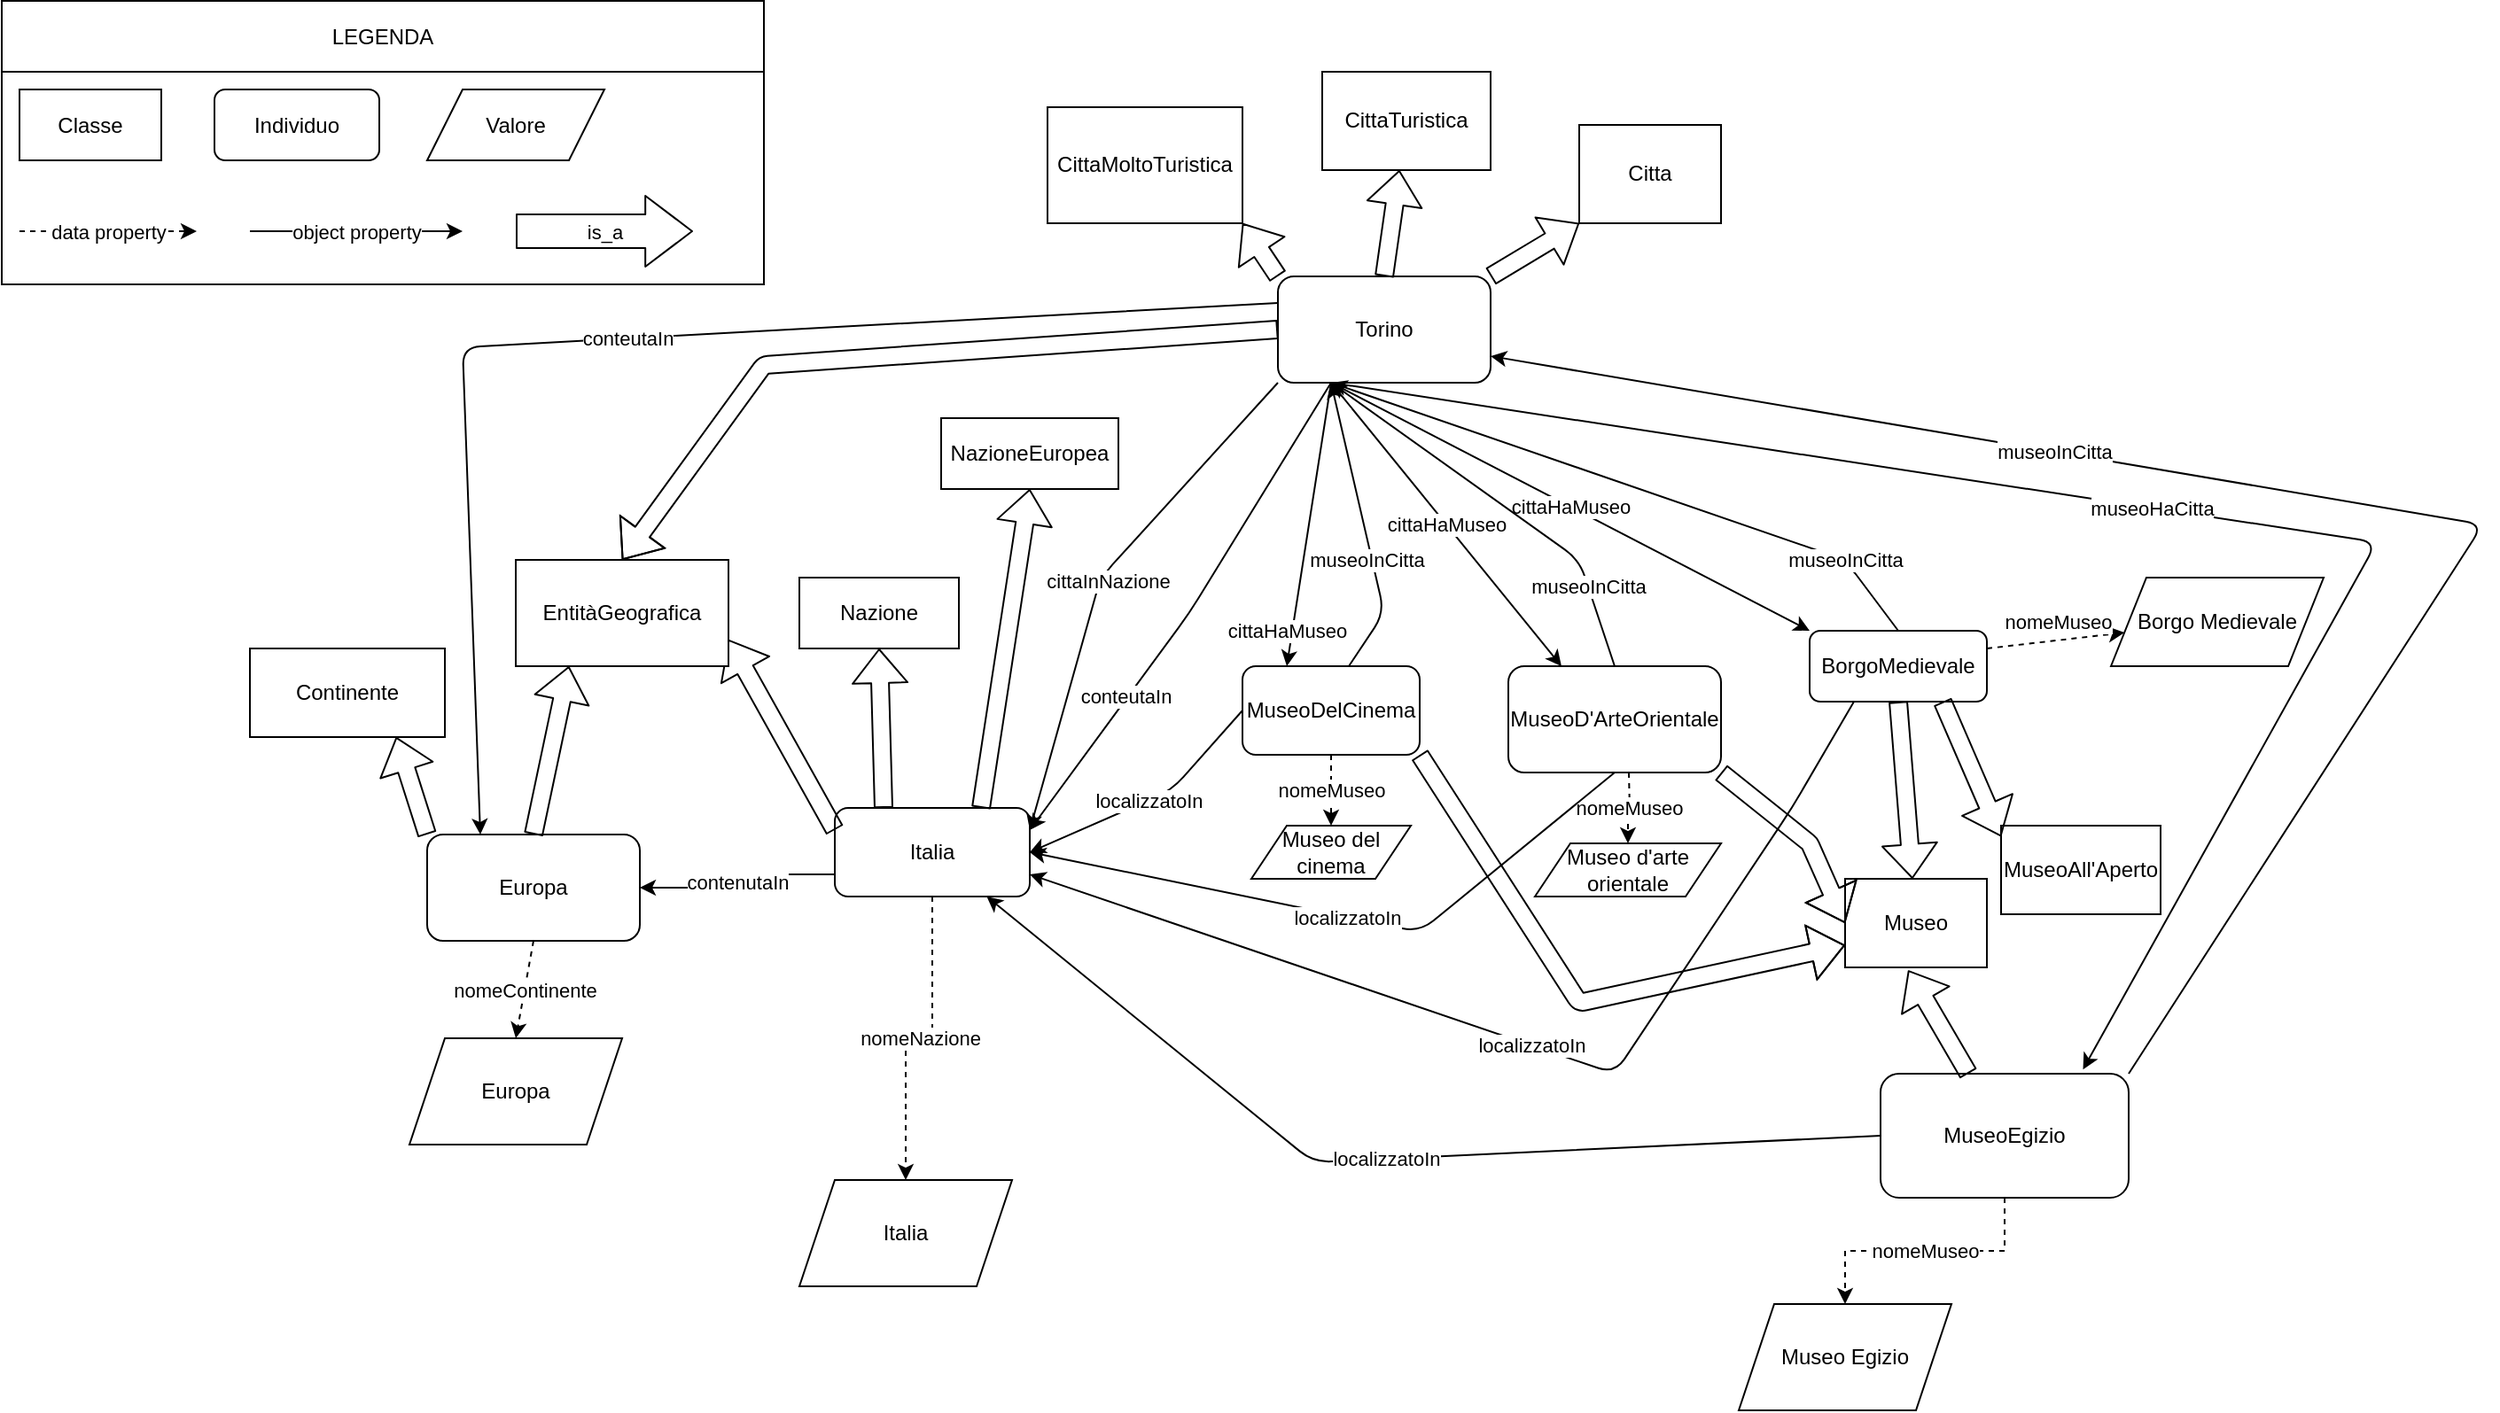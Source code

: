 <mxfile version="14.3.0" type="device"><diagram id="0SPWddev2w92TRtkGESH" name="Page-1"><mxGraphModel dx="999" dy="701" grid="1" gridSize="10" guides="1" tooltips="1" connect="1" arrows="1" fold="1" page="1" pageScale="1" pageWidth="827" pageHeight="1169" math="0" shadow="0"><root><mxCell id="0"/><mxCell id="1" parent="0"/><mxCell id="55pW_U8rwE6801E2qpAN-1" value="LEGENDA" style="rounded=0;whiteSpace=wrap;html=1;" vertex="1" parent="1"><mxGeometry x="850" y="14.5" width="430" height="40" as="geometry"/></mxCell><mxCell id="55pW_U8rwE6801E2qpAN-2" value="" style="rounded=0;whiteSpace=wrap;html=1;" vertex="1" parent="1"><mxGeometry x="850" y="54.5" width="430" height="120" as="geometry"/></mxCell><mxCell id="55pW_U8rwE6801E2qpAN-3" value="Classe" style="rounded=0;whiteSpace=wrap;html=1;" vertex="1" parent="1"><mxGeometry x="860" y="64.5" width="80" height="40" as="geometry"/></mxCell><mxCell id="55pW_U8rwE6801E2qpAN-4" value="Individuo" style="rounded=1;whiteSpace=wrap;html=1;" vertex="1" parent="1"><mxGeometry x="970" y="64.5" width="93" height="40" as="geometry"/></mxCell><mxCell id="55pW_U8rwE6801E2qpAN-5" value="Valore" style="shape=parallelogram;perimeter=parallelogramPerimeter;whiteSpace=wrap;html=1;fixedSize=1;" vertex="1" parent="1"><mxGeometry x="1090" y="64.5" width="100" height="40" as="geometry"/></mxCell><mxCell id="55pW_U8rwE6801E2qpAN-6" value="data property" style="endArrow=classic;html=1;dashed=1;" edge="1" parent="1"><mxGeometry width="50" height="50" relative="1" as="geometry"><mxPoint x="860" y="144.5" as="sourcePoint"/><mxPoint x="960" y="144.5" as="targetPoint"/></mxGeometry></mxCell><mxCell id="55pW_U8rwE6801E2qpAN-7" value="object property" style="endArrow=classic;html=1;" edge="1" parent="1"><mxGeometry width="50" height="50" relative="1" as="geometry"><mxPoint x="990" y="144.5" as="sourcePoint"/><mxPoint x="1110" y="144.5" as="targetPoint"/></mxGeometry></mxCell><mxCell id="55pW_U8rwE6801E2qpAN-8" value="is_a" style="shape=flexArrow;endArrow=classic;html=1;width=19;endSize=8.47;" edge="1" parent="1"><mxGeometry width="50" height="50" relative="1" as="geometry"><mxPoint x="1140" y="144.5" as="sourcePoint"/><mxPoint x="1240" y="144.5" as="targetPoint"/></mxGeometry></mxCell><mxCell id="55pW_U8rwE6801E2qpAN-21" value="nomeMuseo" style="edgeStyle=orthogonalEdgeStyle;rounded=0;orthogonalLoop=1;jettySize=auto;html=1;dashed=1;exitX=0.5;exitY=1;exitDx=0;exitDy=0;" edge="1" parent="1" source="55pW_U8rwE6801E2qpAN-9" target="55pW_U8rwE6801E2qpAN-20"><mxGeometry relative="1" as="geometry"><mxPoint x="1880" y="410" as="sourcePoint"/></mxGeometry></mxCell><mxCell id="55pW_U8rwE6801E2qpAN-9" value="MuseoEgizio" style="rounded=1;whiteSpace=wrap;html=1;" vertex="1" parent="1"><mxGeometry x="1910" y="620" width="140" height="70" as="geometry"/></mxCell><mxCell id="55pW_U8rwE6801E2qpAN-10" value="" style="shape=flexArrow;endArrow=classic;html=1;entryX=0.445;entryY=1.033;entryDx=0;entryDy=0;entryPerimeter=0;" edge="1" parent="1" source="55pW_U8rwE6801E2qpAN-9" target="55pW_U8rwE6801E2qpAN-11"><mxGeometry width="50" height="50" relative="1" as="geometry"><mxPoint x="1270" y="440" as="sourcePoint"/><mxPoint x="1320" y="390" as="targetPoint"/></mxGeometry></mxCell><mxCell id="55pW_U8rwE6801E2qpAN-11" value="Museo" style="rounded=0;whiteSpace=wrap;html=1;" vertex="1" parent="1"><mxGeometry x="1890" y="510" width="80" height="50" as="geometry"/></mxCell><mxCell id="55pW_U8rwE6801E2qpAN-32" value="nomeNazione" style="edgeStyle=orthogonalEdgeStyle;rounded=0;orthogonalLoop=1;jettySize=auto;html=1;exitX=0.5;exitY=1;exitDx=0;exitDy=0;entryX=0.5;entryY=0;entryDx=0;entryDy=0;dashed=1;" edge="1" parent="1" source="55pW_U8rwE6801E2qpAN-13" target="55pW_U8rwE6801E2qpAN-31"><mxGeometry relative="1" as="geometry"/></mxCell><mxCell id="55pW_U8rwE6801E2qpAN-62" value="contenutaIn" style="edgeStyle=orthogonalEdgeStyle;rounded=0;orthogonalLoop=1;jettySize=auto;html=1;exitX=0;exitY=0.75;exitDx=0;exitDy=0;entryX=1;entryY=0.5;entryDx=0;entryDy=0;" edge="1" parent="1" source="55pW_U8rwE6801E2qpAN-13" target="55pW_U8rwE6801E2qpAN-29"><mxGeometry relative="1" as="geometry"/></mxCell><mxCell id="55pW_U8rwE6801E2qpAN-13" value="Italia" style="rounded=1;whiteSpace=wrap;html=1;" vertex="1" parent="1"><mxGeometry x="1320" y="470" width="110" height="50" as="geometry"/></mxCell><mxCell id="55pW_U8rwE6801E2qpAN-14" value="Torino" style="rounded=1;whiteSpace=wrap;html=1;" vertex="1" parent="1"><mxGeometry x="1570" y="170" width="120" height="60" as="geometry"/></mxCell><mxCell id="55pW_U8rwE6801E2qpAN-17" value="localizzatoIn" style="endArrow=classic;html=1;exitX=0;exitY=0.5;exitDx=0;exitDy=0;" edge="1" parent="1" source="55pW_U8rwE6801E2qpAN-9" target="55pW_U8rwE6801E2qpAN-13"><mxGeometry width="50" height="50" relative="1" as="geometry"><mxPoint x="1340" y="420" as="sourcePoint"/><mxPoint x="1390" y="370" as="targetPoint"/><Array as="points"><mxPoint x="1590" y="670"/></Array></mxGeometry></mxCell><mxCell id="55pW_U8rwE6801E2qpAN-19" value="museoInCitta" style="endArrow=classic;html=1;exitX=1;exitY=0;exitDx=0;exitDy=0;entryX=1;entryY=0.75;entryDx=0;entryDy=0;" edge="1" parent="1" source="55pW_U8rwE6801E2qpAN-9" target="55pW_U8rwE6801E2qpAN-14"><mxGeometry x="0.311" width="50" height="50" relative="1" as="geometry"><mxPoint x="980" y="460" as="sourcePoint"/><mxPoint x="1030" y="410" as="targetPoint"/><Array as="points"><mxPoint x="2250" y="310"/></Array><mxPoint as="offset"/></mxGeometry></mxCell><mxCell id="55pW_U8rwE6801E2qpAN-20" value="Museo Egizio" style="shape=parallelogram;perimeter=parallelogramPerimeter;whiteSpace=wrap;html=1;fixedSize=1;" vertex="1" parent="1"><mxGeometry x="1830" y="750" width="120" height="60" as="geometry"/></mxCell><mxCell id="55pW_U8rwE6801E2qpAN-22" value="" style="shape=flexArrow;endArrow=classic;html=1;exitX=0;exitY=0.25;exitDx=0;exitDy=0;entryX=1;entryY=0.75;entryDx=0;entryDy=0;" edge="1" parent="1" source="55pW_U8rwE6801E2qpAN-13" target="55pW_U8rwE6801E2qpAN-25"><mxGeometry width="50" height="50" relative="1" as="geometry"><mxPoint x="1380" y="330" as="sourcePoint"/><mxPoint x="1370" y="310" as="targetPoint"/></mxGeometry></mxCell><mxCell id="55pW_U8rwE6801E2qpAN-23" value="" style="shape=flexArrow;endArrow=classic;html=1;exitX=0.25;exitY=0;exitDx=0;exitDy=0;entryX=0.5;entryY=1;entryDx=0;entryDy=0;" edge="1" parent="1" source="55pW_U8rwE6801E2qpAN-13" target="55pW_U8rwE6801E2qpAN-26"><mxGeometry width="50" height="50" relative="1" as="geometry"><mxPoint x="1470" y="340" as="sourcePoint"/><mxPoint x="1470" y="280" as="targetPoint"/></mxGeometry></mxCell><mxCell id="55pW_U8rwE6801E2qpAN-24" value="" style="shape=flexArrow;endArrow=classic;html=1;exitX=0.75;exitY=0;exitDx=0;exitDy=0;entryX=0.5;entryY=1;entryDx=0;entryDy=0;" edge="1" parent="1" source="55pW_U8rwE6801E2qpAN-13" target="55pW_U8rwE6801E2qpAN-27"><mxGeometry width="50" height="50" relative="1" as="geometry"><mxPoint x="1540" y="330" as="sourcePoint"/><mxPoint x="1550" y="290" as="targetPoint"/></mxGeometry></mxCell><mxCell id="55pW_U8rwE6801E2qpAN-25" value="EntitàGeografica" style="rounded=0;whiteSpace=wrap;html=1;" vertex="1" parent="1"><mxGeometry x="1140" y="330" width="120" height="60" as="geometry"/></mxCell><mxCell id="55pW_U8rwE6801E2qpAN-26" value="Nazione" style="rounded=0;whiteSpace=wrap;html=1;" vertex="1" parent="1"><mxGeometry x="1300" y="340" width="90" height="40" as="geometry"/></mxCell><mxCell id="55pW_U8rwE6801E2qpAN-29" value="Europa" style="rounded=1;whiteSpace=wrap;html=1;" vertex="1" parent="1"><mxGeometry x="1090" y="485" width="120" height="60" as="geometry"/></mxCell><mxCell id="55pW_U8rwE6801E2qpAN-31" value="Italia" style="shape=parallelogram;perimeter=parallelogramPerimeter;whiteSpace=wrap;html=1;fixedSize=1;" vertex="1" parent="1"><mxGeometry x="1300" y="680" width="120" height="60" as="geometry"/></mxCell><mxCell id="55pW_U8rwE6801E2qpAN-34" value="" style="shape=flexArrow;endArrow=classic;html=1;exitX=0.5;exitY=0;exitDx=0;exitDy=0;entryX=0.25;entryY=1;entryDx=0;entryDy=0;" edge="1" parent="1" source="55pW_U8rwE6801E2qpAN-29" target="55pW_U8rwE6801E2qpAN-25"><mxGeometry width="50" height="50" relative="1" as="geometry"><mxPoint x="1020" y="400" as="sourcePoint"/><mxPoint x="1070" y="350" as="targetPoint"/></mxGeometry></mxCell><mxCell id="55pW_U8rwE6801E2qpAN-35" value="" style="shape=flexArrow;endArrow=classic;html=1;exitX=0;exitY=0;exitDx=0;exitDy=0;entryX=0.75;entryY=1;entryDx=0;entryDy=0;" edge="1" parent="1" source="55pW_U8rwE6801E2qpAN-29" target="55pW_U8rwE6801E2qpAN-36"><mxGeometry width="50" height="50" relative="1" as="geometry"><mxPoint x="1000" y="410" as="sourcePoint"/><mxPoint x="1050" y="360" as="targetPoint"/></mxGeometry></mxCell><mxCell id="55pW_U8rwE6801E2qpAN-36" value="Continente" style="rounded=0;whiteSpace=wrap;html=1;" vertex="1" parent="1"><mxGeometry x="990" y="380" width="110" height="50" as="geometry"/></mxCell><mxCell id="55pW_U8rwE6801E2qpAN-37" value="Europa" style="shape=parallelogram;perimeter=parallelogramPerimeter;whiteSpace=wrap;html=1;fixedSize=1;" vertex="1" parent="1"><mxGeometry x="1080" y="600" width="120" height="60" as="geometry"/></mxCell><mxCell id="55pW_U8rwE6801E2qpAN-38" value="nomeContinente" style="endArrow=classic;html=1;exitX=0.5;exitY=1;exitDx=0;exitDy=0;entryX=0.5;entryY=0;entryDx=0;entryDy=0;dashed=1;" edge="1" parent="1" source="55pW_U8rwE6801E2qpAN-29" target="55pW_U8rwE6801E2qpAN-37"><mxGeometry width="50" height="50" relative="1" as="geometry"><mxPoint x="1110" y="510" as="sourcePoint"/><mxPoint x="1160" y="460" as="targetPoint"/></mxGeometry></mxCell><mxCell id="55pW_U8rwE6801E2qpAN-39" value="Citta&lt;span style=&quot;color: rgba(0 , 0 , 0 , 0) ; font-family: monospace ; font-size: 0px&quot;&gt;%3CmxGraphModel%3E%3Croot%3E%3CmxCell%20id%3D%220%22%2F%3E%3CmxCell%20id%3D%221%22%20parent%3D%220%22%2F%3E%3CmxCell%20id%3D%222%22%20value%3D%22Italia%22%20style%3D%22shape%3Dparallelogram%3Bperimeter%3DparallelogramPerimeter%3BwhiteSpace%3Dwrap%3Bhtml%3D1%3BfixedSize%3D1%3B%22%20vertex%3D%221%22%20parent%3D%221%22%3E%3CmxGeometry%20x%3D%221310%22%20y%3D%22480%22%20width%3D%22120%22%20height%3D%2260%22%20as%3D%22geometry%22%2F%3E%3C%2FmxCell%3E%3C%2Froot%3E%3C%2FmxGraphModel%3E&lt;/span&gt;" style="rounded=0;whiteSpace=wrap;html=1;" vertex="1" parent="1"><mxGeometry x="1740" y="84.5" width="80" height="55.5" as="geometry"/></mxCell><mxCell id="55pW_U8rwE6801E2qpAN-40" value="CittaMoltoTuristica" style="rounded=0;whiteSpace=wrap;html=1;" vertex="1" parent="1"><mxGeometry x="1440" y="74.5" width="110" height="65.5" as="geometry"/></mxCell><mxCell id="55pW_U8rwE6801E2qpAN-41" value="CittaTuristica" style="rounded=0;whiteSpace=wrap;html=1;" vertex="1" parent="1"><mxGeometry x="1595" y="54.5" width="95" height="55.5" as="geometry"/></mxCell><mxCell id="55pW_U8rwE6801E2qpAN-42" value="" style="shape=flexArrow;endArrow=classic;html=1;exitX=0;exitY=0.5;exitDx=0;exitDy=0;entryX=0.5;entryY=0;entryDx=0;entryDy=0;" edge="1" parent="1" source="55pW_U8rwE6801E2qpAN-14" target="55pW_U8rwE6801E2qpAN-25"><mxGeometry width="50" height="50" relative="1" as="geometry"><mxPoint x="1310" y="290" as="sourcePoint"/><mxPoint x="1360" y="240" as="targetPoint"/><Array as="points"><mxPoint x="1280" y="220"/></Array></mxGeometry></mxCell><mxCell id="55pW_U8rwE6801E2qpAN-46" value="" style="shape=flexArrow;endArrow=classic;html=1;exitX=0.5;exitY=0;exitDx=0;exitDy=0;" edge="1" parent="1" source="55pW_U8rwE6801E2qpAN-14" target="55pW_U8rwE6801E2qpAN-41"><mxGeometry width="50" height="50" relative="1" as="geometry"><mxPoint x="1540" y="160" as="sourcePoint"/><mxPoint x="1590" y="110" as="targetPoint"/></mxGeometry></mxCell><mxCell id="55pW_U8rwE6801E2qpAN-47" value="" style="shape=flexArrow;endArrow=classic;html=1;exitX=0;exitY=0;exitDx=0;exitDy=0;entryX=1;entryY=1;entryDx=0;entryDy=0;" edge="1" parent="1" source="55pW_U8rwE6801E2qpAN-14" target="55pW_U8rwE6801E2qpAN-40"><mxGeometry width="50" height="50" relative="1" as="geometry"><mxPoint x="1355" y="210" as="sourcePoint"/><mxPoint x="1405" y="160.0" as="targetPoint"/></mxGeometry></mxCell><mxCell id="55pW_U8rwE6801E2qpAN-48" value="" style="shape=flexArrow;endArrow=classic;html=1;entryX=0;entryY=1;entryDx=0;entryDy=0;exitX=1;exitY=0;exitDx=0;exitDy=0;" edge="1" parent="1" source="55pW_U8rwE6801E2qpAN-14" target="55pW_U8rwE6801E2qpAN-39"><mxGeometry width="50" height="50" relative="1" as="geometry"><mxPoint x="1630" y="180" as="sourcePoint"/><mxPoint x="1680" y="130.0" as="targetPoint"/></mxGeometry></mxCell><mxCell id="55pW_U8rwE6801E2qpAN-27" value="NazioneEuropea" style="rounded=0;whiteSpace=wrap;html=1;" vertex="1" parent="1"><mxGeometry x="1380" y="250" width="100" height="40" as="geometry"/></mxCell><mxCell id="55pW_U8rwE6801E2qpAN-52" value="cittaInNazione" style="endArrow=classic;html=1;exitX=0;exitY=1;exitDx=0;exitDy=0;entryX=1;entryY=0.25;entryDx=0;entryDy=0;" edge="1" parent="1" source="55pW_U8rwE6801E2qpAN-14" target="55pW_U8rwE6801E2qpAN-13"><mxGeometry x="0.009" y="4" width="50" height="50" relative="1" as="geometry"><mxPoint x="1534" y="220" as="sourcePoint"/><mxPoint x="1410" y="400" as="targetPoint"/><Array as="points"><mxPoint x="1470" y="340"/></Array><mxPoint as="offset"/></mxGeometry></mxCell><mxCell id="55pW_U8rwE6801E2qpAN-53" value="conteutaIn" style="endArrow=classic;html=1;exitX=0.25;exitY=1;exitDx=0;exitDy=0;entryX=1;entryY=0.25;entryDx=0;entryDy=0;" edge="1" parent="1" source="55pW_U8rwE6801E2qpAN-14" target="55pW_U8rwE6801E2qpAN-13"><mxGeometry x="0.387" y="-1" width="50" height="50" relative="1" as="geometry"><mxPoint x="1530" y="400" as="sourcePoint"/><mxPoint x="1580" y="350" as="targetPoint"/><Array as="points"><mxPoint x="1520" y="360"/></Array><mxPoint as="offset"/></mxGeometry></mxCell><mxCell id="55pW_U8rwE6801E2qpAN-55" value="conteutaIn" style="endArrow=classic;html=1;entryX=0.25;entryY=0;entryDx=0;entryDy=0;exitX=0;exitY=0.25;exitDx=0;exitDy=0;" edge="1" parent="1" source="55pW_U8rwE6801E2qpAN-14" target="55pW_U8rwE6801E2qpAN-29"><mxGeometry width="50" height="50" relative="1" as="geometry"><mxPoint x="1110" y="290" as="sourcePoint"/><mxPoint x="1160" y="240" as="targetPoint"/><Array as="points"><mxPoint x="1110" y="210"/></Array></mxGeometry></mxCell><mxCell id="55pW_U8rwE6801E2qpAN-56" value="BorgoMedievale" style="rounded=1;whiteSpace=wrap;html=1;" vertex="1" parent="1"><mxGeometry x="1870" y="370" width="100" height="40" as="geometry"/></mxCell><mxCell id="55pW_U8rwE6801E2qpAN-79" value="nomeMuseo" style="edgeStyle=orthogonalEdgeStyle;rounded=0;orthogonalLoop=1;jettySize=auto;html=1;dashed=1;" edge="1" parent="1" target="55pW_U8rwE6801E2qpAN-78"><mxGeometry relative="1" as="geometry"><mxPoint x="1768" y="450" as="sourcePoint"/></mxGeometry></mxCell><mxCell id="55pW_U8rwE6801E2qpAN-57" value="MuseoD'ArteOrientale" style="rounded=1;whiteSpace=wrap;html=1;" vertex="1" parent="1"><mxGeometry x="1700" y="390" width="120" height="60" as="geometry"/></mxCell><mxCell id="55pW_U8rwE6801E2qpAN-77" value="nomeMuseo" style="edgeStyle=orthogonalEdgeStyle;rounded=0;orthogonalLoop=1;jettySize=auto;html=1;dashed=1;" edge="1" parent="1" source="55pW_U8rwE6801E2qpAN-58" target="55pW_U8rwE6801E2qpAN-76"><mxGeometry relative="1" as="geometry"/></mxCell><mxCell id="55pW_U8rwE6801E2qpAN-58" value="MuseoDelCinema" style="rounded=1;whiteSpace=wrap;html=1;" vertex="1" parent="1"><mxGeometry x="1550" y="390" width="100" height="50" as="geometry"/></mxCell><mxCell id="55pW_U8rwE6801E2qpAN-60" value="cittaHaMuseo" style="endArrow=classic;html=1;exitX=0.25;exitY=1;exitDx=0;exitDy=0;entryX=0.25;entryY=0;entryDx=0;entryDy=0;" edge="1" parent="1" source="55pW_U8rwE6801E2qpAN-14" target="55pW_U8rwE6801E2qpAN-58"><mxGeometry x="0.756" y="-3" width="50" height="50" relative="1" as="geometry"><mxPoint x="1570" y="430" as="sourcePoint"/><mxPoint x="1620" y="380" as="targetPoint"/><mxPoint as="offset"/></mxGeometry></mxCell><mxCell id="55pW_U8rwE6801E2qpAN-63" value="museoHaCitta" style="endArrow=classic;html=1;exitX=0.25;exitY=1;exitDx=0;exitDy=0;entryX=0.816;entryY=-0.034;entryDx=0;entryDy=0;entryPerimeter=0;" edge="1" parent="1" source="55pW_U8rwE6801E2qpAN-14" target="55pW_U8rwE6801E2qpAN-9"><mxGeometry width="50" height="50" relative="1" as="geometry"><mxPoint x="1630" y="530" as="sourcePoint"/><mxPoint x="1680" y="480" as="targetPoint"/><Array as="points"><mxPoint x="2190" y="320"/></Array></mxGeometry></mxCell><mxCell id="55pW_U8rwE6801E2qpAN-65" value="cittaHaMuseo" style="endArrow=classic;html=1;exitX=0.25;exitY=1;exitDx=0;exitDy=0;entryX=0.25;entryY=0;entryDx=0;entryDy=0;" edge="1" parent="1" source="55pW_U8rwE6801E2qpAN-14" target="55pW_U8rwE6801E2qpAN-57"><mxGeometry width="50" height="50" relative="1" as="geometry"><mxPoint x="1690" y="350" as="sourcePoint"/><mxPoint x="1740" y="300" as="targetPoint"/></mxGeometry></mxCell><mxCell id="55pW_U8rwE6801E2qpAN-66" value="cittaHaMuseo" style="endArrow=classic;html=1;exitX=0.25;exitY=1;exitDx=0;exitDy=0;entryX=0;entryY=0;entryDx=0;entryDy=0;" edge="1" parent="1" source="55pW_U8rwE6801E2qpAN-14" target="55pW_U8rwE6801E2qpAN-56"><mxGeometry width="50" height="50" relative="1" as="geometry"><mxPoint x="1610" y="240" as="sourcePoint"/><mxPoint x="1710" y="390" as="targetPoint"/></mxGeometry></mxCell><mxCell id="55pW_U8rwE6801E2qpAN-67" value="localizzatoIn" style="endArrow=classic;html=1;exitX=0;exitY=0.5;exitDx=0;exitDy=0;entryX=1;entryY=0.5;entryDx=0;entryDy=0;" edge="1" parent="1" source="55pW_U8rwE6801E2qpAN-58" target="55pW_U8rwE6801E2qpAN-13"><mxGeometry width="50" height="50" relative="1" as="geometry"><mxPoint x="1510" y="510" as="sourcePoint"/><mxPoint x="1560" y="460" as="targetPoint"/><Array as="points"><mxPoint x="1510" y="460"/></Array></mxGeometry></mxCell><mxCell id="55pW_U8rwE6801E2qpAN-68" value="museoInCitta" style="endArrow=classic;html=1;exitX=0.5;exitY=0;exitDx=0;exitDy=0;" edge="1" parent="1" source="55pW_U8rwE6801E2qpAN-57"><mxGeometry x="-0.596" width="50" height="50" relative="1" as="geometry"><mxPoint x="1640" y="550" as="sourcePoint"/><mxPoint x="1600" y="230" as="targetPoint"/><Array as="points"><mxPoint x="1740" y="330"/></Array><mxPoint as="offset"/></mxGeometry></mxCell><mxCell id="55pW_U8rwE6801E2qpAN-69" value="museoInCitta" style="endArrow=classic;html=1;entryX=0.25;entryY=1;entryDx=0;entryDy=0;" edge="1" parent="1" target="55pW_U8rwE6801E2qpAN-14"><mxGeometry x="-0.203" y="3" width="50" height="50" relative="1" as="geometry"><mxPoint x="1610" y="390" as="sourcePoint"/><mxPoint x="1660" y="340" as="targetPoint"/><Array as="points"><mxPoint x="1630" y="360"/></Array><mxPoint as="offset"/></mxGeometry></mxCell><mxCell id="55pW_U8rwE6801E2qpAN-70" value="museoInCitta" style="endArrow=classic;html=1;exitX=0.5;exitY=0;exitDx=0;exitDy=0;" edge="1" parent="1" source="55pW_U8rwE6801E2qpAN-56"><mxGeometry x="-0.72" width="50" height="50" relative="1" as="geometry"><mxPoint x="1870" y="360" as="sourcePoint"/><mxPoint x="1600" y="230" as="targetPoint"/><Array as="points"><mxPoint x="1890" y="330"/></Array><mxPoint as="offset"/></mxGeometry></mxCell><mxCell id="55pW_U8rwE6801E2qpAN-71" value="localizzatoIn" style="endArrow=classic;html=1;exitX=0.5;exitY=1;exitDx=0;exitDy=0;entryX=1;entryY=0.5;entryDx=0;entryDy=0;" edge="1" parent="1" source="55pW_U8rwE6801E2qpAN-57" target="55pW_U8rwE6801E2qpAN-13"><mxGeometry width="50" height="50" relative="1" as="geometry"><mxPoint x="1570" y="520" as="sourcePoint"/><mxPoint x="1620" y="470" as="targetPoint"/><Array as="points"><mxPoint x="1650" y="540"/></Array></mxGeometry></mxCell><mxCell id="55pW_U8rwE6801E2qpAN-72" value="localizzatoIn" style="endArrow=classic;html=1;exitX=0.25;exitY=1;exitDx=0;exitDy=0;entryX=1;entryY=0.75;entryDx=0;entryDy=0;" edge="1" parent="1" source="55pW_U8rwE6801E2qpAN-56" target="55pW_U8rwE6801E2qpAN-13"><mxGeometry width="50" height="50" relative="1" as="geometry"><mxPoint x="1620" y="550" as="sourcePoint"/><mxPoint x="1670" y="500" as="targetPoint"/><Array as="points"><mxPoint x="1860" y="470"/><mxPoint x="1760" y="620"/></Array></mxGeometry></mxCell><mxCell id="55pW_U8rwE6801E2qpAN-73" value="" style="shape=flexArrow;endArrow=classic;html=1;exitX=0.5;exitY=1;exitDx=0;exitDy=0;" edge="1" parent="1" source="55pW_U8rwE6801E2qpAN-56" target="55pW_U8rwE6801E2qpAN-11"><mxGeometry width="50" height="50" relative="1" as="geometry"><mxPoint x="1770" y="590" as="sourcePoint"/><mxPoint x="1820" y="540" as="targetPoint"/></mxGeometry></mxCell><mxCell id="55pW_U8rwE6801E2qpAN-74" value="" style="shape=flexArrow;endArrow=classic;html=1;exitX=1;exitY=1;exitDx=0;exitDy=0;entryX=0;entryY=0.5;entryDx=0;entryDy=0;" edge="1" parent="1" source="55pW_U8rwE6801E2qpAN-57" target="55pW_U8rwE6801E2qpAN-11"><mxGeometry width="50" height="50" relative="1" as="geometry"><mxPoint x="1780" y="570" as="sourcePoint"/><mxPoint x="1830" y="520" as="targetPoint"/><Array as="points"><mxPoint x="1870" y="490"/></Array></mxGeometry></mxCell><mxCell id="55pW_U8rwE6801E2qpAN-75" value="" style="shape=flexArrow;endArrow=classic;html=1;exitX=1;exitY=1;exitDx=0;exitDy=0;entryX=0;entryY=0.75;entryDx=0;entryDy=0;" edge="1" parent="1" source="55pW_U8rwE6801E2qpAN-58" target="55pW_U8rwE6801E2qpAN-11"><mxGeometry width="50" height="50" relative="1" as="geometry"><mxPoint x="1740" y="590" as="sourcePoint"/><mxPoint x="1790" y="540" as="targetPoint"/><Array as="points"><mxPoint x="1740" y="580"/></Array></mxGeometry></mxCell><mxCell id="55pW_U8rwE6801E2qpAN-76" value="Museo del cinema" style="shape=parallelogram;perimeter=parallelogramPerimeter;whiteSpace=wrap;html=1;fixedSize=1;" vertex="1" parent="1"><mxGeometry x="1555" y="480" width="90" height="30" as="geometry"/></mxCell><mxCell id="55pW_U8rwE6801E2qpAN-78" value="Museo d'arte orientale" style="shape=parallelogram;perimeter=parallelogramPerimeter;whiteSpace=wrap;html=1;fixedSize=1;" vertex="1" parent="1"><mxGeometry x="1715" y="490" width="105" height="30" as="geometry"/></mxCell><mxCell id="55pW_U8rwE6801E2qpAN-80" value="MuseoAll'Aperto" style="rounded=0;whiteSpace=wrap;html=1;" vertex="1" parent="1"><mxGeometry x="1978" y="480" width="90" height="50" as="geometry"/></mxCell><mxCell id="55pW_U8rwE6801E2qpAN-81" value="" style="shape=flexArrow;endArrow=classic;html=1;exitX=0.75;exitY=1;exitDx=0;exitDy=0;entryX=0;entryY=0.123;entryDx=0;entryDy=0;entryPerimeter=0;" edge="1" parent="1" source="55pW_U8rwE6801E2qpAN-56" target="55pW_U8rwE6801E2qpAN-80"><mxGeometry width="50" height="50" relative="1" as="geometry"><mxPoint x="1930" y="420" as="sourcePoint"/><mxPoint x="1938" y="520" as="targetPoint"/></mxGeometry></mxCell><mxCell id="55pW_U8rwE6801E2qpAN-82" value="Borgo Medievale" style="shape=parallelogram;perimeter=parallelogramPerimeter;whiteSpace=wrap;html=1;fixedSize=1;" vertex="1" parent="1"><mxGeometry x="2040" y="340" width="120" height="50" as="geometry"/></mxCell><mxCell id="55pW_U8rwE6801E2qpAN-84" value="nomeMuseo" style="endArrow=classic;html=1;dashed=1;" edge="1" parent="1" target="55pW_U8rwE6801E2qpAN-82"><mxGeometry x="0.062" y="10" width="50" height="50" relative="1" as="geometry"><mxPoint x="1970" y="380" as="sourcePoint"/><mxPoint x="2020" y="330" as="targetPoint"/><mxPoint as="offset"/></mxGeometry></mxCell></root></mxGraphModel></diagram></mxfile>